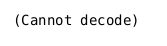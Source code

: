 @startuml
<style>
note {
    backgroundcolor white
    linecolor transparent
}
</style>
note as im1
    <img:/home/darcy/Documents/parallelism/heastSeq/graph/Size_64.png>
end note
@enduml